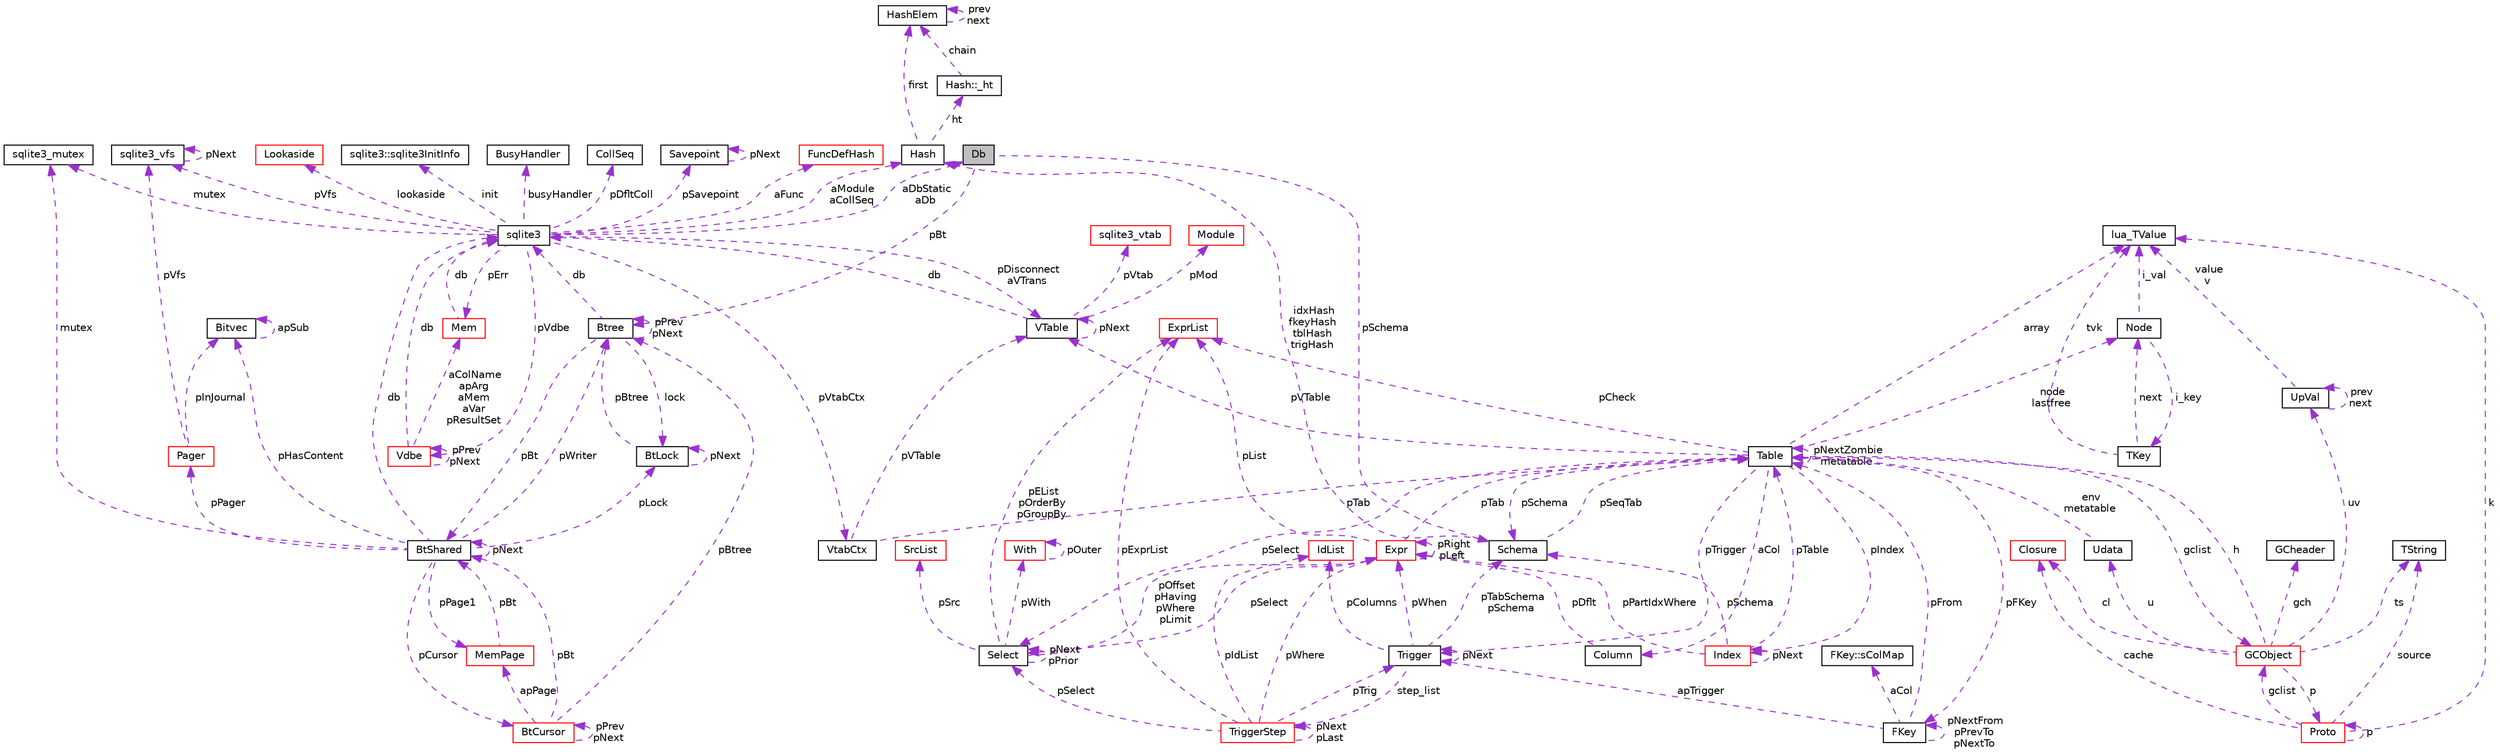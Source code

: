 digraph "Db"
{
  edge [fontname="Helvetica",fontsize="10",labelfontname="Helvetica",labelfontsize="10"];
  node [fontname="Helvetica",fontsize="10",shape=record];
  Node1 [label="Db",height=0.2,width=0.4,color="black", fillcolor="grey75", style="filled", fontcolor="black"];
  Node2 -> Node1 [dir="back",color="darkorchid3",fontsize="10",style="dashed",label=" pSchema" ,fontname="Helvetica"];
  Node2 [label="Schema",height=0.2,width=0.4,color="black", fillcolor="white", style="filled",URL="$struct_schema.html"];
  Node3 -> Node2 [dir="back",color="darkorchid3",fontsize="10",style="dashed",label=" pSeqTab" ,fontname="Helvetica"];
  Node3 [label="Table",height=0.2,width=0.4,color="black", fillcolor="white", style="filled",URL="$struct_table.html"];
  Node4 -> Node3 [dir="back",color="darkorchid3",fontsize="10",style="dashed",label=" node\nlastfree" ,fontname="Helvetica"];
  Node4 [label="Node",height=0.2,width=0.4,color="black", fillcolor="white", style="filled",URL="$struct_node.html"];
  Node5 -> Node4 [dir="back",color="darkorchid3",fontsize="10",style="dashed",label=" i_val" ,fontname="Helvetica"];
  Node5 [label="lua_TValue",height=0.2,width=0.4,color="black", fillcolor="white", style="filled",URL="$structlua___t_value.html"];
  Node6 -> Node4 [dir="back",color="darkorchid3",fontsize="10",style="dashed",label=" i_key" ,fontname="Helvetica"];
  Node6 [label="TKey",height=0.2,width=0.4,color="black", fillcolor="white", style="filled",URL="$union_t_key.html"];
  Node4 -> Node6 [dir="back",color="darkorchid3",fontsize="10",style="dashed",label=" next" ,fontname="Helvetica"];
  Node5 -> Node6 [dir="back",color="darkorchid3",fontsize="10",style="dashed",label=" tvk" ,fontname="Helvetica"];
  Node2 -> Node3 [dir="back",color="darkorchid3",fontsize="10",style="dashed",label=" pSchema" ,fontname="Helvetica"];
  Node5 -> Node3 [dir="back",color="darkorchid3",fontsize="10",style="dashed",label=" array" ,fontname="Helvetica"];
  Node7 -> Node3 [dir="back",color="darkorchid3",fontsize="10",style="dashed",label=" aCol" ,fontname="Helvetica"];
  Node7 [label="Column",height=0.2,width=0.4,color="black", fillcolor="white", style="filled",URL="$struct_column.html"];
  Node8 -> Node7 [dir="back",color="darkorchid3",fontsize="10",style="dashed",label=" pDflt" ,fontname="Helvetica"];
  Node8 [label="Expr",height=0.2,width=0.4,color="red", fillcolor="white", style="filled",URL="$struct_expr.html"];
  Node8 -> Node8 [dir="back",color="darkorchid3",fontsize="10",style="dashed",label=" pRight\npLeft" ,fontname="Helvetica"];
  Node3 -> Node8 [dir="back",color="darkorchid3",fontsize="10",style="dashed",label=" pTab" ,fontname="Helvetica"];
  Node9 -> Node8 [dir="back",color="darkorchid3",fontsize="10",style="dashed",label=" pSelect" ,fontname="Helvetica"];
  Node9 [label="Select",height=0.2,width=0.4,color="black", fillcolor="white", style="filled",URL="$struct_select.html"];
  Node8 -> Node9 [dir="back",color="darkorchid3",fontsize="10",style="dashed",label=" pOffset\npHaving\npWhere\npLimit" ,fontname="Helvetica"];
  Node10 -> Node9 [dir="back",color="darkorchid3",fontsize="10",style="dashed",label=" pWith" ,fontname="Helvetica"];
  Node10 [label="With",height=0.2,width=0.4,color="red", fillcolor="white", style="filled",URL="$struct_with.html"];
  Node10 -> Node10 [dir="back",color="darkorchid3",fontsize="10",style="dashed",label=" pOuter" ,fontname="Helvetica"];
  Node9 -> Node9 [dir="back",color="darkorchid3",fontsize="10",style="dashed",label=" pNext\npPrior" ,fontname="Helvetica"];
  Node11 -> Node9 [dir="back",color="darkorchid3",fontsize="10",style="dashed",label=" pSrc" ,fontname="Helvetica"];
  Node11 [label="SrcList",height=0.2,width=0.4,color="red", fillcolor="white", style="filled",URL="$struct_src_list.html"];
  Node12 -> Node9 [dir="back",color="darkorchid3",fontsize="10",style="dashed",label=" pEList\npOrderBy\npGroupBy" ,fontname="Helvetica"];
  Node12 [label="ExprList",height=0.2,width=0.4,color="red", fillcolor="white", style="filled",URL="$struct_expr_list.html"];
  Node12 -> Node8 [dir="back",color="darkorchid3",fontsize="10",style="dashed",label=" pList" ,fontname="Helvetica"];
  Node13 -> Node3 [dir="back",color="darkorchid3",fontsize="10",style="dashed",label=" pFKey" ,fontname="Helvetica"];
  Node13 [label="FKey",height=0.2,width=0.4,color="black", fillcolor="white", style="filled",URL="$struct_f_key.html"];
  Node14 -> Node13 [dir="back",color="darkorchid3",fontsize="10",style="dashed",label=" aCol" ,fontname="Helvetica"];
  Node14 [label="FKey::sColMap",height=0.2,width=0.4,color="black", fillcolor="white", style="filled",URL="$struct_f_key_1_1s_col_map.html"];
  Node13 -> Node13 [dir="back",color="darkorchid3",fontsize="10",style="dashed",label=" pNextFrom\npPrevTo\npNextTo" ,fontname="Helvetica"];
  Node3 -> Node13 [dir="back",color="darkorchid3",fontsize="10",style="dashed",label=" pFrom" ,fontname="Helvetica"];
  Node15 -> Node13 [dir="back",color="darkorchid3",fontsize="10",style="dashed",label=" apTrigger" ,fontname="Helvetica"];
  Node15 [label="Trigger",height=0.2,width=0.4,color="black", fillcolor="white", style="filled",URL="$struct_trigger.html"];
  Node16 -> Node15 [dir="back",color="darkorchid3",fontsize="10",style="dashed",label=" step_list" ,fontname="Helvetica"];
  Node16 [label="TriggerStep",height=0.2,width=0.4,color="red", fillcolor="white", style="filled",URL="$struct_trigger_step.html"];
  Node16 -> Node16 [dir="back",color="darkorchid3",fontsize="10",style="dashed",label=" pNext\npLast" ,fontname="Helvetica"];
  Node8 -> Node16 [dir="back",color="darkorchid3",fontsize="10",style="dashed",label=" pWhere" ,fontname="Helvetica"];
  Node17 -> Node16 [dir="back",color="darkorchid3",fontsize="10",style="dashed",label=" pIdList" ,fontname="Helvetica"];
  Node17 [label="IdList",height=0.2,width=0.4,color="red", fillcolor="white", style="filled",URL="$struct_id_list.html"];
  Node9 -> Node16 [dir="back",color="darkorchid3",fontsize="10",style="dashed",label=" pSelect" ,fontname="Helvetica"];
  Node15 -> Node16 [dir="back",color="darkorchid3",fontsize="10",style="dashed",label=" pTrig" ,fontname="Helvetica"];
  Node12 -> Node16 [dir="back",color="darkorchid3",fontsize="10",style="dashed",label=" pExprList" ,fontname="Helvetica"];
  Node2 -> Node15 [dir="back",color="darkorchid3",fontsize="10",style="dashed",label=" pTabSchema\npSchema" ,fontname="Helvetica"];
  Node8 -> Node15 [dir="back",color="darkorchid3",fontsize="10",style="dashed",label=" pWhen" ,fontname="Helvetica"];
  Node17 -> Node15 [dir="back",color="darkorchid3",fontsize="10",style="dashed",label=" pColumns" ,fontname="Helvetica"];
  Node15 -> Node15 [dir="back",color="darkorchid3",fontsize="10",style="dashed",label=" pNext" ,fontname="Helvetica"];
  Node18 -> Node3 [dir="back",color="darkorchid3",fontsize="10",style="dashed",label=" pVTable" ,fontname="Helvetica"];
  Node18 [label="VTable",height=0.2,width=0.4,color="black", fillcolor="white", style="filled",URL="$struct_v_table.html"];
  Node19 -> Node18 [dir="back",color="darkorchid3",fontsize="10",style="dashed",label=" db" ,fontname="Helvetica"];
  Node19 [label="sqlite3",height=0.2,width=0.4,color="black", fillcolor="white", style="filled",URL="$structsqlite3.html"];
  Node20 -> Node19 [dir="back",color="darkorchid3",fontsize="10",style="dashed",label=" pErr" ,fontname="Helvetica"];
  Node20 [label="Mem",height=0.2,width=0.4,color="red", fillcolor="white", style="filled",URL="$struct_mem.html"];
  Node19 -> Node20 [dir="back",color="darkorchid3",fontsize="10",style="dashed",label=" db" ,fontname="Helvetica"];
  Node21 -> Node19 [dir="back",color="darkorchid3",fontsize="10",style="dashed",label=" pVdbe" ,fontname="Helvetica"];
  Node21 [label="Vdbe",height=0.2,width=0.4,color="red", fillcolor="white", style="filled",URL="$struct_vdbe.html"];
  Node21 -> Node21 [dir="back",color="darkorchid3",fontsize="10",style="dashed",label=" pPrev\npNext" ,fontname="Helvetica"];
  Node20 -> Node21 [dir="back",color="darkorchid3",fontsize="10",style="dashed",label=" aColName\napArg\naMem\naVar\npResultSet" ,fontname="Helvetica"];
  Node19 -> Node21 [dir="back",color="darkorchid3",fontsize="10",style="dashed",label=" db" ,fontname="Helvetica"];
  Node22 -> Node19 [dir="back",color="darkorchid3",fontsize="10",style="dashed",label=" pSavepoint" ,fontname="Helvetica"];
  Node22 [label="Savepoint",height=0.2,width=0.4,color="black", fillcolor="white", style="filled",URL="$struct_savepoint.html"];
  Node22 -> Node22 [dir="back",color="darkorchid3",fontsize="10",style="dashed",label=" pNext" ,fontname="Helvetica"];
  Node23 -> Node19 [dir="back",color="darkorchid3",fontsize="10",style="dashed",label=" aFunc" ,fontname="Helvetica"];
  Node23 [label="FuncDefHash",height=0.2,width=0.4,color="red", fillcolor="white", style="filled",URL="$struct_func_def_hash.html"];
  Node24 -> Node19 [dir="back",color="darkorchid3",fontsize="10",style="dashed",label=" lookaside" ,fontname="Helvetica"];
  Node24 [label="Lookaside",height=0.2,width=0.4,color="red", fillcolor="white", style="filled",URL="$struct_lookaside.html"];
  Node25 -> Node19 [dir="back",color="darkorchid3",fontsize="10",style="dashed",label=" mutex" ,fontname="Helvetica"];
  Node25 [label="sqlite3_mutex",height=0.2,width=0.4,color="black", fillcolor="white", style="filled",URL="$structsqlite3__mutex.html"];
  Node26 -> Node19 [dir="back",color="darkorchid3",fontsize="10",style="dashed",label=" pVfs" ,fontname="Helvetica"];
  Node26 [label="sqlite3_vfs",height=0.2,width=0.4,color="black", fillcolor="white", style="filled",URL="$structsqlite3__vfs.html"];
  Node26 -> Node26 [dir="back",color="darkorchid3",fontsize="10",style="dashed",label=" pNext" ,fontname="Helvetica"];
  Node27 -> Node19 [dir="back",color="darkorchid3",fontsize="10",style="dashed",label=" init" ,fontname="Helvetica"];
  Node27 [label="sqlite3::sqlite3InitInfo",height=0.2,width=0.4,color="black", fillcolor="white", style="filled",URL="$structsqlite3_1_1sqlite3_init_info.html"];
  Node28 -> Node19 [dir="back",color="darkorchid3",fontsize="10",style="dashed",label=" busyHandler" ,fontname="Helvetica"];
  Node28 [label="BusyHandler",height=0.2,width=0.4,color="black", fillcolor="white", style="filled",URL="$struct_busy_handler.html"];
  Node29 -> Node19 [dir="back",color="darkorchid3",fontsize="10",style="dashed",label=" pVtabCtx" ,fontname="Helvetica"];
  Node29 [label="VtabCtx",height=0.2,width=0.4,color="black", fillcolor="white", style="filled",URL="$struct_vtab_ctx.html"];
  Node18 -> Node29 [dir="back",color="darkorchid3",fontsize="10",style="dashed",label=" pVTable" ,fontname="Helvetica"];
  Node3 -> Node29 [dir="back",color="darkorchid3",fontsize="10",style="dashed",label=" pTab" ,fontname="Helvetica"];
  Node30 -> Node19 [dir="back",color="darkorchid3",fontsize="10",style="dashed",label=" pDfltColl" ,fontname="Helvetica"];
  Node30 [label="CollSeq",height=0.2,width=0.4,color="black", fillcolor="white", style="filled",URL="$struct_coll_seq.html"];
  Node18 -> Node19 [dir="back",color="darkorchid3",fontsize="10",style="dashed",label=" pDisconnect\naVTrans" ,fontname="Helvetica"];
  Node1 -> Node19 [dir="back",color="darkorchid3",fontsize="10",style="dashed",label=" aDbStatic\naDb" ,fontname="Helvetica"];
  Node31 -> Node19 [dir="back",color="darkorchid3",fontsize="10",style="dashed",label=" aModule\naCollSeq" ,fontname="Helvetica"];
  Node31 [label="Hash",height=0.2,width=0.4,color="black", fillcolor="white", style="filled",URL="$struct_hash.html"];
  Node32 -> Node31 [dir="back",color="darkorchid3",fontsize="10",style="dashed",label=" ht" ,fontname="Helvetica"];
  Node32 [label="Hash::_ht",height=0.2,width=0.4,color="black", fillcolor="white", style="filled",URL="$struct_hash_1_1__ht.html"];
  Node33 -> Node32 [dir="back",color="darkorchid3",fontsize="10",style="dashed",label=" chain" ,fontname="Helvetica"];
  Node33 [label="HashElem",height=0.2,width=0.4,color="black", fillcolor="white", style="filled",URL="$struct_hash_elem.html"];
  Node33 -> Node33 [dir="back",color="darkorchid3",fontsize="10",style="dashed",label=" prev\nnext" ,fontname="Helvetica"];
  Node33 -> Node31 [dir="back",color="darkorchid3",fontsize="10",style="dashed",label=" first" ,fontname="Helvetica"];
  Node18 -> Node18 [dir="back",color="darkorchid3",fontsize="10",style="dashed",label=" pNext" ,fontname="Helvetica"];
  Node34 -> Node18 [dir="back",color="darkorchid3",fontsize="10",style="dashed",label=" pMod" ,fontname="Helvetica"];
  Node34 [label="Module",height=0.2,width=0.4,color="red", fillcolor="white", style="filled",URL="$struct_module.html"];
  Node35 -> Node18 [dir="back",color="darkorchid3",fontsize="10",style="dashed",label=" pVtab" ,fontname="Helvetica"];
  Node35 [label="sqlite3_vtab",height=0.2,width=0.4,color="red", fillcolor="white", style="filled",URL="$structsqlite3__vtab.html"];
  Node3 -> Node3 [dir="back",color="darkorchid3",fontsize="10",style="dashed",label=" pNextZombie\nmetatable" ,fontname="Helvetica"];
  Node15 -> Node3 [dir="back",color="darkorchid3",fontsize="10",style="dashed",label=" pTrigger" ,fontname="Helvetica"];
  Node9 -> Node3 [dir="back",color="darkorchid3",fontsize="10",style="dashed",label=" pSelect" ,fontname="Helvetica"];
  Node36 -> Node3 [dir="back",color="darkorchid3",fontsize="10",style="dashed",label=" gclist" ,fontname="Helvetica"];
  Node36 [label="GCObject",height=0.2,width=0.4,color="red", fillcolor="white", style="filled",URL="$union_g_c_object.html"];
  Node37 -> Node36 [dir="back",color="darkorchid3",fontsize="10",style="dashed",label=" uv" ,fontname="Helvetica"];
  Node37 [label="UpVal",height=0.2,width=0.4,color="black", fillcolor="white", style="filled",URL="$struct_up_val.html"];
  Node37 -> Node37 [dir="back",color="darkorchid3",fontsize="10",style="dashed",label=" prev\nnext" ,fontname="Helvetica"];
  Node5 -> Node37 [dir="back",color="darkorchid3",fontsize="10",style="dashed",label=" value\nv" ,fontname="Helvetica"];
  Node38 -> Node36 [dir="back",color="darkorchid3",fontsize="10",style="dashed",label=" p" ,fontname="Helvetica"];
  Node38 [label="Proto",height=0.2,width=0.4,color="red", fillcolor="white", style="filled",URL="$struct_proto.html"];
  Node5 -> Node38 [dir="back",color="darkorchid3",fontsize="10",style="dashed",label=" k" ,fontname="Helvetica"];
  Node38 -> Node38 [dir="back",color="darkorchid3",fontsize="10",style="dashed",label=" p" ,fontname="Helvetica"];
  Node39 -> Node38 [dir="back",color="darkorchid3",fontsize="10",style="dashed",label=" source" ,fontname="Helvetica"];
  Node39 [label="TString",height=0.2,width=0.4,color="black", fillcolor="white", style="filled",URL="$union_t_string.html"];
  Node40 -> Node38 [dir="back",color="darkorchid3",fontsize="10",style="dashed",label=" cache" ,fontname="Helvetica"];
  Node40 [label="Closure",height=0.2,width=0.4,color="red", fillcolor="white", style="filled",URL="$union_closure.html"];
  Node36 -> Node38 [dir="back",color="darkorchid3",fontsize="10",style="dashed",label=" gclist" ,fontname="Helvetica"];
  Node39 -> Node36 [dir="back",color="darkorchid3",fontsize="10",style="dashed",label=" ts" ,fontname="Helvetica"];
  Node40 -> Node36 [dir="back",color="darkorchid3",fontsize="10",style="dashed",label=" cl" ,fontname="Helvetica"];
  Node41 -> Node36 [dir="back",color="darkorchid3",fontsize="10",style="dashed",label=" gch" ,fontname="Helvetica"];
  Node41 [label="GCheader",height=0.2,width=0.4,color="black", fillcolor="white", style="filled",URL="$struct_g_cheader.html"];
  Node3 -> Node36 [dir="back",color="darkorchid3",fontsize="10",style="dashed",label=" h" ,fontname="Helvetica"];
  Node42 -> Node36 [dir="back",color="darkorchid3",fontsize="10",style="dashed",label=" u" ,fontname="Helvetica"];
  Node42 [label="Udata",height=0.2,width=0.4,color="black", fillcolor="white", style="filled",URL="$union_udata.html"];
  Node3 -> Node42 [dir="back",color="darkorchid3",fontsize="10",style="dashed",label=" env\nmetatable" ,fontname="Helvetica"];
  Node12 -> Node3 [dir="back",color="darkorchid3",fontsize="10",style="dashed",label=" pCheck" ,fontname="Helvetica"];
  Node43 -> Node3 [dir="back",color="darkorchid3",fontsize="10",style="dashed",label=" pIndex" ,fontname="Helvetica"];
  Node43 [label="Index",height=0.2,width=0.4,color="red", fillcolor="white", style="filled",URL="$struct_index.html"];
  Node2 -> Node43 [dir="back",color="darkorchid3",fontsize="10",style="dashed",label=" pSchema" ,fontname="Helvetica"];
  Node8 -> Node43 [dir="back",color="darkorchid3",fontsize="10",style="dashed",label=" pPartIdxWhere" ,fontname="Helvetica"];
  Node3 -> Node43 [dir="back",color="darkorchid3",fontsize="10",style="dashed",label=" pTable" ,fontname="Helvetica"];
  Node43 -> Node43 [dir="back",color="darkorchid3",fontsize="10",style="dashed",label=" pNext" ,fontname="Helvetica"];
  Node31 -> Node2 [dir="back",color="darkorchid3",fontsize="10",style="dashed",label=" idxHash\nfkeyHash\ntblHash\ntrigHash" ,fontname="Helvetica"];
  Node44 -> Node1 [dir="back",color="darkorchid3",fontsize="10",style="dashed",label=" pBt" ,fontname="Helvetica"];
  Node44 [label="Btree",height=0.2,width=0.4,color="black", fillcolor="white", style="filled",URL="$struct_btree.html"];
  Node45 -> Node44 [dir="back",color="darkorchid3",fontsize="10",style="dashed",label=" pBt" ,fontname="Helvetica"];
  Node45 [label="BtShared",height=0.2,width=0.4,color="black", fillcolor="white", style="filled",URL="$struct_bt_shared.html"];
  Node46 -> Node45 [dir="back",color="darkorchid3",fontsize="10",style="dashed",label=" pCursor" ,fontname="Helvetica"];
  Node46 [label="BtCursor",height=0.2,width=0.4,color="red", fillcolor="white", style="filled",URL="$struct_bt_cursor.html"];
  Node46 -> Node46 [dir="back",color="darkorchid3",fontsize="10",style="dashed",label=" pPrev\npNext" ,fontname="Helvetica"];
  Node45 -> Node46 [dir="back",color="darkorchid3",fontsize="10",style="dashed",label=" pBt" ,fontname="Helvetica"];
  Node47 -> Node46 [dir="back",color="darkorchid3",fontsize="10",style="dashed",label=" apPage" ,fontname="Helvetica"];
  Node47 [label="MemPage",height=0.2,width=0.4,color="red", fillcolor="white", style="filled",URL="$struct_mem_page.html"];
  Node45 -> Node47 [dir="back",color="darkorchid3",fontsize="10",style="dashed",label=" pBt" ,fontname="Helvetica"];
  Node44 -> Node46 [dir="back",color="darkorchid3",fontsize="10",style="dashed",label=" pBtree" ,fontname="Helvetica"];
  Node45 -> Node45 [dir="back",color="darkorchid3",fontsize="10",style="dashed",label=" pNext" ,fontname="Helvetica"];
  Node19 -> Node45 [dir="back",color="darkorchid3",fontsize="10",style="dashed",label=" db" ,fontname="Helvetica"];
  Node48 -> Node45 [dir="back",color="darkorchid3",fontsize="10",style="dashed",label=" pHasContent" ,fontname="Helvetica"];
  Node48 [label="Bitvec",height=0.2,width=0.4,color="black", fillcolor="white", style="filled",URL="$struct_bitvec.html"];
  Node48 -> Node48 [dir="back",color="darkorchid3",fontsize="10",style="dashed",label=" apSub" ,fontname="Helvetica"];
  Node25 -> Node45 [dir="back",color="darkorchid3",fontsize="10",style="dashed",label=" mutex" ,fontname="Helvetica"];
  Node49 -> Node45 [dir="back",color="darkorchid3",fontsize="10",style="dashed",label=" pLock" ,fontname="Helvetica"];
  Node49 [label="BtLock",height=0.2,width=0.4,color="black", fillcolor="white", style="filled",URL="$struct_bt_lock.html"];
  Node49 -> Node49 [dir="back",color="darkorchid3",fontsize="10",style="dashed",label=" pNext" ,fontname="Helvetica"];
  Node44 -> Node49 [dir="back",color="darkorchid3",fontsize="10",style="dashed",label=" pBtree" ,fontname="Helvetica"];
  Node47 -> Node45 [dir="back",color="darkorchid3",fontsize="10",style="dashed",label=" pPage1" ,fontname="Helvetica"];
  Node44 -> Node45 [dir="back",color="darkorchid3",fontsize="10",style="dashed",label=" pWriter" ,fontname="Helvetica"];
  Node50 -> Node45 [dir="back",color="darkorchid3",fontsize="10",style="dashed",label=" pPager" ,fontname="Helvetica"];
  Node50 [label="Pager",height=0.2,width=0.4,color="red", fillcolor="white", style="filled",URL="$struct_pager.html"];
  Node48 -> Node50 [dir="back",color="darkorchid3",fontsize="10",style="dashed",label=" pInJournal" ,fontname="Helvetica"];
  Node26 -> Node50 [dir="back",color="darkorchid3",fontsize="10",style="dashed",label=" pVfs" ,fontname="Helvetica"];
  Node19 -> Node44 [dir="back",color="darkorchid3",fontsize="10",style="dashed",label=" db" ,fontname="Helvetica"];
  Node49 -> Node44 [dir="back",color="darkorchid3",fontsize="10",style="dashed",label=" lock" ,fontname="Helvetica"];
  Node44 -> Node44 [dir="back",color="darkorchid3",fontsize="10",style="dashed",label=" pPrev\npNext" ,fontname="Helvetica"];
}
